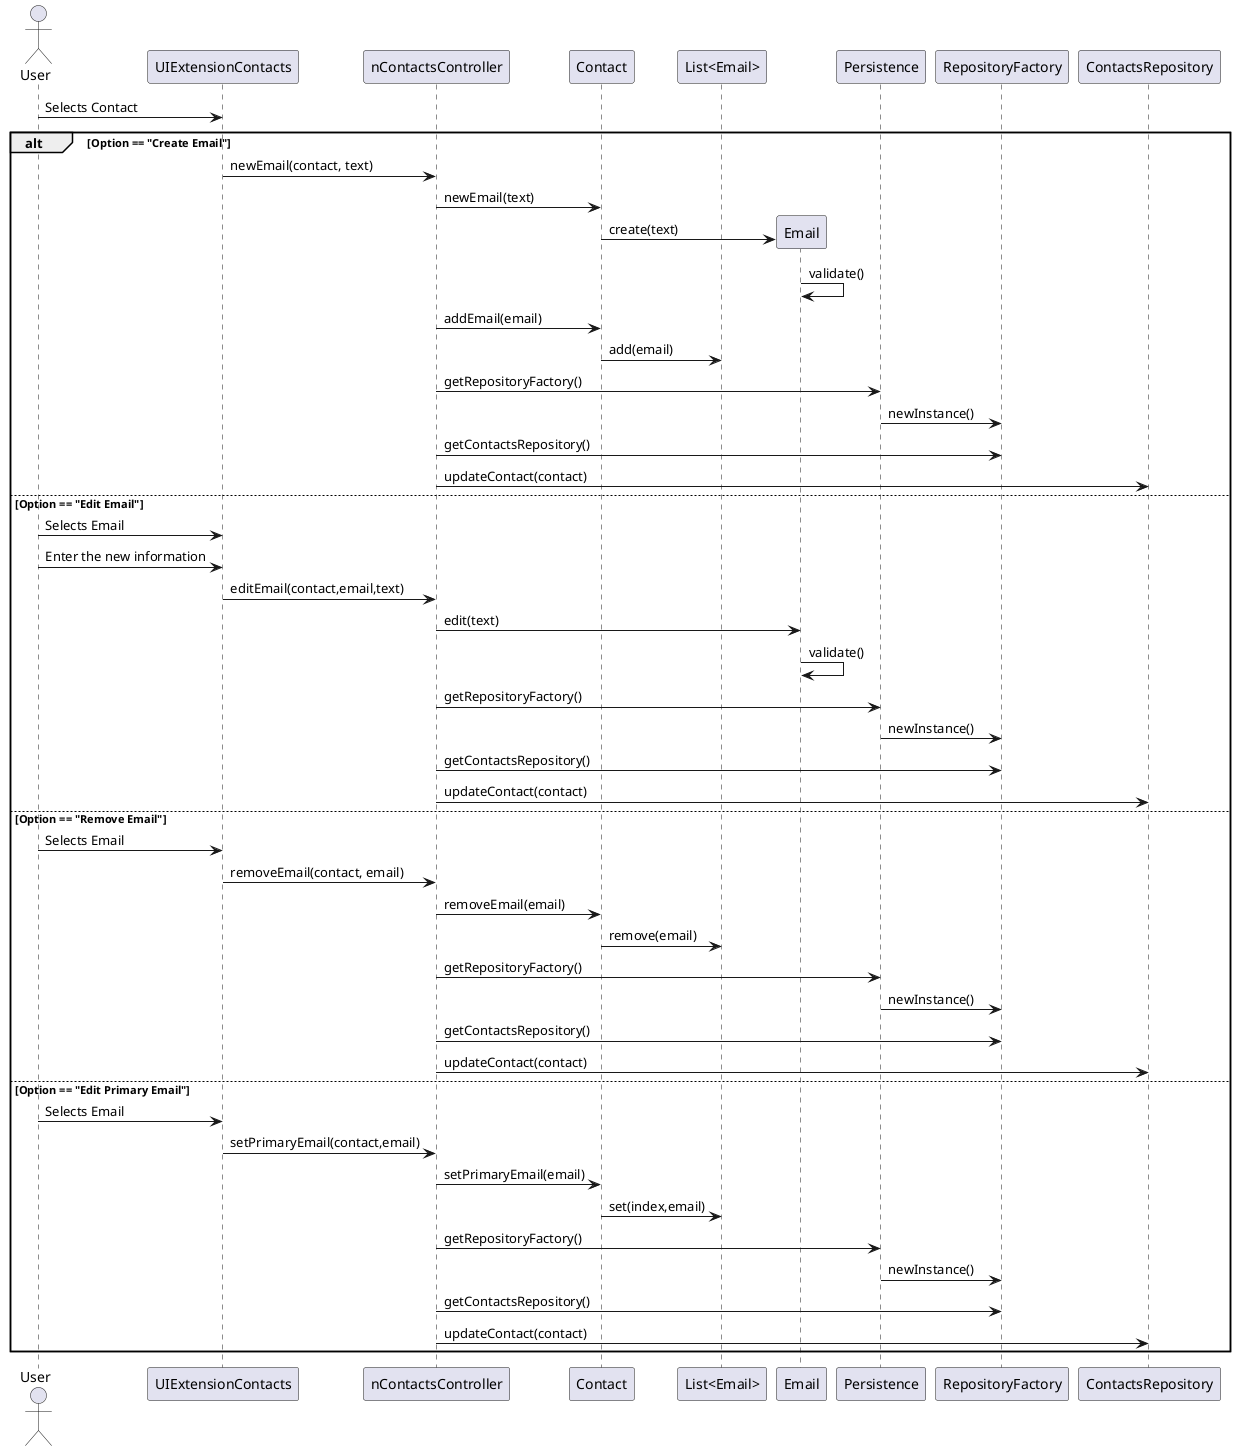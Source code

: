 @startuml doc-files/crm_03_01_sequence_diagram_design.png
  actor User 
  participant "UIExtensionContacts" as UII
  participant "nContactsController" as ctrll
  participant "Contact" as contact
  participant "List<Email>" as emails
  participant "Email" as email
  participant "Persistence" as pers
  participant "RepositoryFactory" as repFactory
  participant "ContactsRepository" as contactsRep

  User -> UII : Selects Contact

  alt Option == "Create Email"

    UII -> ctrll: newEmail(contact, text)

    ctrll->contact: newEmail(text)

    create email
    contact -> email: create(text)
    email->email:validate()
    
    ctrll -> contact: addEmail(email)
    contact -> emails: add(email)
    ctrll -> pers : getRepositoryFactory()
    pers -> repFactory : newInstance()
    ctrll -> repFactory : getContactsRepository()
    ctrll -> contactsRep: updateContact(contact)

  else Option == "Edit Email"
    User -> UII: Selects Email
    User -> UII: Enter the new information
    
    UII -> ctrll: editEmail(contact,email,text)

    ctrll -> email: edit(text)
    email -> email: validate()

    ctrll -> pers : getRepositoryFactory()
    pers -> repFactory : newInstance()
    ctrll -> repFactory : getContactsRepository()
    ctrll -> contactsRep: updateContact(contact)
  else Option == "Remove Email"
    User -> UII: Selects Email
    UII -> ctrll: removeEmail(contact, email)
    ctrll -> contact: removeEmail(email)
    contact -> emails: remove(email)
    ctrll -> pers : getRepositoryFactory()
    pers -> repFactory : newInstance()
    ctrll -> repFactory : getContactsRepository()
    ctrll -> contactsRep: updateContact(contact)

   else Option == "Edit Primary Email"
   User -> UII: Selects Email
    UII-> ctrll: setPrimaryEmail(contact,email)
    ctrll->contact: setPrimaryEmail(email)
    contact->emails: set(index,email)
    ctrll -> pers : getRepositoryFactory()
    pers -> repFactory : newInstance()
    ctrll -> repFactory : getContactsRepository()
    ctrll -> contactsRep: updateContact(contact)
  end 
  @enduml
